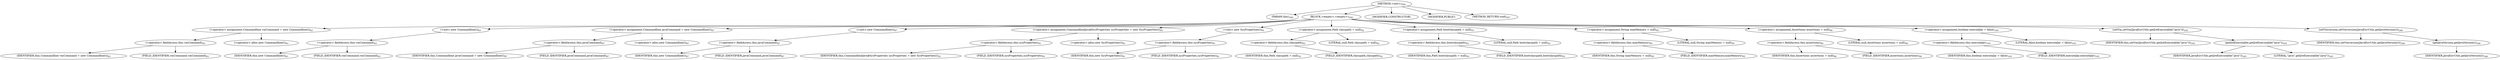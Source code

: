 digraph "&lt;init&gt;" {  
"477" [label = <(METHOD,&lt;init&gt;)<SUB>244</SUB>> ]
"28" [label = <(PARAM,this)<SUB>244</SUB>> ]
"478" [label = <(BLOCK,&lt;empty&gt;,&lt;empty&gt;)<SUB>244</SUB>> ]
"479" [label = <(&lt;operator&gt;.assignment,Commandline vmCommand = new Commandline())<SUB>83</SUB>> ]
"480" [label = <(&lt;operator&gt;.fieldAccess,this.vmCommand)<SUB>83</SUB>> ]
"481" [label = <(IDENTIFIER,this,Commandline vmCommand = new Commandline())<SUB>83</SUB>> ]
"482" [label = <(FIELD_IDENTIFIER,vmCommand,vmCommand)<SUB>83</SUB>> ]
"483" [label = <(&lt;operator&gt;.alloc,new Commandline())<SUB>83</SUB>> ]
"484" [label = <(&lt;init&gt;,new Commandline())<SUB>83</SUB>> ]
"485" [label = <(&lt;operator&gt;.fieldAccess,this.vmCommand)<SUB>83</SUB>> ]
"486" [label = <(IDENTIFIER,this,new Commandline())<SUB>83</SUB>> ]
"487" [label = <(FIELD_IDENTIFIER,vmCommand,vmCommand)<SUB>83</SUB>> ]
"488" [label = <(&lt;operator&gt;.assignment,Commandline javaCommand = new Commandline())<SUB>87</SUB>> ]
"489" [label = <(&lt;operator&gt;.fieldAccess,this.javaCommand)<SUB>87</SUB>> ]
"490" [label = <(IDENTIFIER,this,Commandline javaCommand = new Commandline())<SUB>87</SUB>> ]
"491" [label = <(FIELD_IDENTIFIER,javaCommand,javaCommand)<SUB>87</SUB>> ]
"492" [label = <(&lt;operator&gt;.alloc,new Commandline())<SUB>87</SUB>> ]
"493" [label = <(&lt;init&gt;,new Commandline())<SUB>87</SUB>> ]
"494" [label = <(&lt;operator&gt;.fieldAccess,this.javaCommand)<SUB>87</SUB>> ]
"495" [label = <(IDENTIFIER,this,new Commandline())<SUB>87</SUB>> ]
"496" [label = <(FIELD_IDENTIFIER,javaCommand,javaCommand)<SUB>87</SUB>> ]
"497" [label = <(&lt;operator&gt;.assignment,CommandlineJava$SysProperties sysProperties = new SysProperties())<SUB>91</SUB>> ]
"498" [label = <(&lt;operator&gt;.fieldAccess,this.sysProperties)<SUB>91</SUB>> ]
"499" [label = <(IDENTIFIER,this,CommandlineJava$SysProperties sysProperties = new SysProperties())<SUB>91</SUB>> ]
"500" [label = <(FIELD_IDENTIFIER,sysProperties,sysProperties)<SUB>91</SUB>> ]
"501" [label = <(&lt;operator&gt;.alloc,new SysProperties())<SUB>91</SUB>> ]
"502" [label = <(&lt;init&gt;,new SysProperties())<SUB>91</SUB>> ]
"503" [label = <(&lt;operator&gt;.fieldAccess,this.sysProperties)<SUB>91</SUB>> ]
"504" [label = <(IDENTIFIER,this,new SysProperties())<SUB>91</SUB>> ]
"505" [label = <(FIELD_IDENTIFIER,sysProperties,sysProperties)<SUB>91</SUB>> ]
"506" [label = <(&lt;operator&gt;.assignment,Path classpath = null)<SUB>92</SUB>> ]
"507" [label = <(&lt;operator&gt;.fieldAccess,this.classpath)<SUB>92</SUB>> ]
"508" [label = <(IDENTIFIER,this,Path classpath = null)<SUB>92</SUB>> ]
"509" [label = <(FIELD_IDENTIFIER,classpath,classpath)<SUB>92</SUB>> ]
"510" [label = <(LITERAL,null,Path classpath = null)<SUB>92</SUB>> ]
"511" [label = <(&lt;operator&gt;.assignment,Path bootclasspath = null)<SUB>93</SUB>> ]
"512" [label = <(&lt;operator&gt;.fieldAccess,this.bootclasspath)<SUB>93</SUB>> ]
"513" [label = <(IDENTIFIER,this,Path bootclasspath = null)<SUB>93</SUB>> ]
"514" [label = <(FIELD_IDENTIFIER,bootclasspath,bootclasspath)<SUB>93</SUB>> ]
"515" [label = <(LITERAL,null,Path bootclasspath = null)<SUB>93</SUB>> ]
"516" [label = <(&lt;operator&gt;.assignment,String maxMemory = null)<SUB>95</SUB>> ]
"517" [label = <(&lt;operator&gt;.fieldAccess,this.maxMemory)<SUB>95</SUB>> ]
"518" [label = <(IDENTIFIER,this,String maxMemory = null)<SUB>95</SUB>> ]
"519" [label = <(FIELD_IDENTIFIER,maxMemory,maxMemory)<SUB>95</SUB>> ]
"520" [label = <(LITERAL,null,String maxMemory = null)<SUB>95</SUB>> ]
"521" [label = <(&lt;operator&gt;.assignment,Assertions assertions = null)<SUB>99</SUB>> ]
"522" [label = <(&lt;operator&gt;.fieldAccess,this.assertions)<SUB>99</SUB>> ]
"523" [label = <(IDENTIFIER,this,Assertions assertions = null)<SUB>99</SUB>> ]
"524" [label = <(FIELD_IDENTIFIER,assertions,assertions)<SUB>99</SUB>> ]
"525" [label = <(LITERAL,null,Assertions assertions = null)<SUB>99</SUB>> ]
"526" [label = <(&lt;operator&gt;.assignment,boolean executeJar = false)<SUB>105</SUB>> ]
"527" [label = <(&lt;operator&gt;.fieldAccess,this.executeJar)<SUB>105</SUB>> ]
"528" [label = <(IDENTIFIER,this,boolean executeJar = false)<SUB>105</SUB>> ]
"529" [label = <(FIELD_IDENTIFIER,executeJar,executeJar)<SUB>105</SUB>> ]
"530" [label = <(LITERAL,false,boolean executeJar = false)<SUB>105</SUB>> ]
"531" [label = <(setVm,setVm(JavaEnvUtils.getJreExecutable(&quot;java&quot;)))<SUB>245</SUB>> ]
"27" [label = <(IDENTIFIER,this,setVm(JavaEnvUtils.getJreExecutable(&quot;java&quot;)))<SUB>245</SUB>> ]
"532" [label = <(getJreExecutable,getJreExecutable(&quot;java&quot;))<SUB>245</SUB>> ]
"533" [label = <(IDENTIFIER,JavaEnvUtils,getJreExecutable(&quot;java&quot;))<SUB>245</SUB>> ]
"534" [label = <(LITERAL,&quot;java&quot;,getJreExecutable(&quot;java&quot;))<SUB>245</SUB>> ]
"535" [label = <(setVmversion,setVmversion(JavaEnvUtils.getJavaVersion()))<SUB>246</SUB>> ]
"29" [label = <(IDENTIFIER,this,setVmversion(JavaEnvUtils.getJavaVersion()))<SUB>246</SUB>> ]
"536" [label = <(getJavaVersion,getJavaVersion())<SUB>246</SUB>> ]
"537" [label = <(IDENTIFIER,JavaEnvUtils,getJavaVersion())<SUB>246</SUB>> ]
"538" [label = <(MODIFIER,CONSTRUCTOR)> ]
"539" [label = <(MODIFIER,PUBLIC)> ]
"540" [label = <(METHOD_RETURN,void)<SUB>247</SUB>> ]
  "477" -> "28" 
  "477" -> "478" 
  "477" -> "538" 
  "477" -> "539" 
  "477" -> "540" 
  "478" -> "479" 
  "478" -> "484" 
  "478" -> "488" 
  "478" -> "493" 
  "478" -> "497" 
  "478" -> "502" 
  "478" -> "506" 
  "478" -> "511" 
  "478" -> "516" 
  "478" -> "521" 
  "478" -> "526" 
  "478" -> "531" 
  "478" -> "535" 
  "479" -> "480" 
  "479" -> "483" 
  "480" -> "481" 
  "480" -> "482" 
  "484" -> "485" 
  "485" -> "486" 
  "485" -> "487" 
  "488" -> "489" 
  "488" -> "492" 
  "489" -> "490" 
  "489" -> "491" 
  "493" -> "494" 
  "494" -> "495" 
  "494" -> "496" 
  "497" -> "498" 
  "497" -> "501" 
  "498" -> "499" 
  "498" -> "500" 
  "502" -> "503" 
  "503" -> "504" 
  "503" -> "505" 
  "506" -> "507" 
  "506" -> "510" 
  "507" -> "508" 
  "507" -> "509" 
  "511" -> "512" 
  "511" -> "515" 
  "512" -> "513" 
  "512" -> "514" 
  "516" -> "517" 
  "516" -> "520" 
  "517" -> "518" 
  "517" -> "519" 
  "521" -> "522" 
  "521" -> "525" 
  "522" -> "523" 
  "522" -> "524" 
  "526" -> "527" 
  "526" -> "530" 
  "527" -> "528" 
  "527" -> "529" 
  "531" -> "27" 
  "531" -> "532" 
  "532" -> "533" 
  "532" -> "534" 
  "535" -> "29" 
  "535" -> "536" 
  "536" -> "537" 
}
